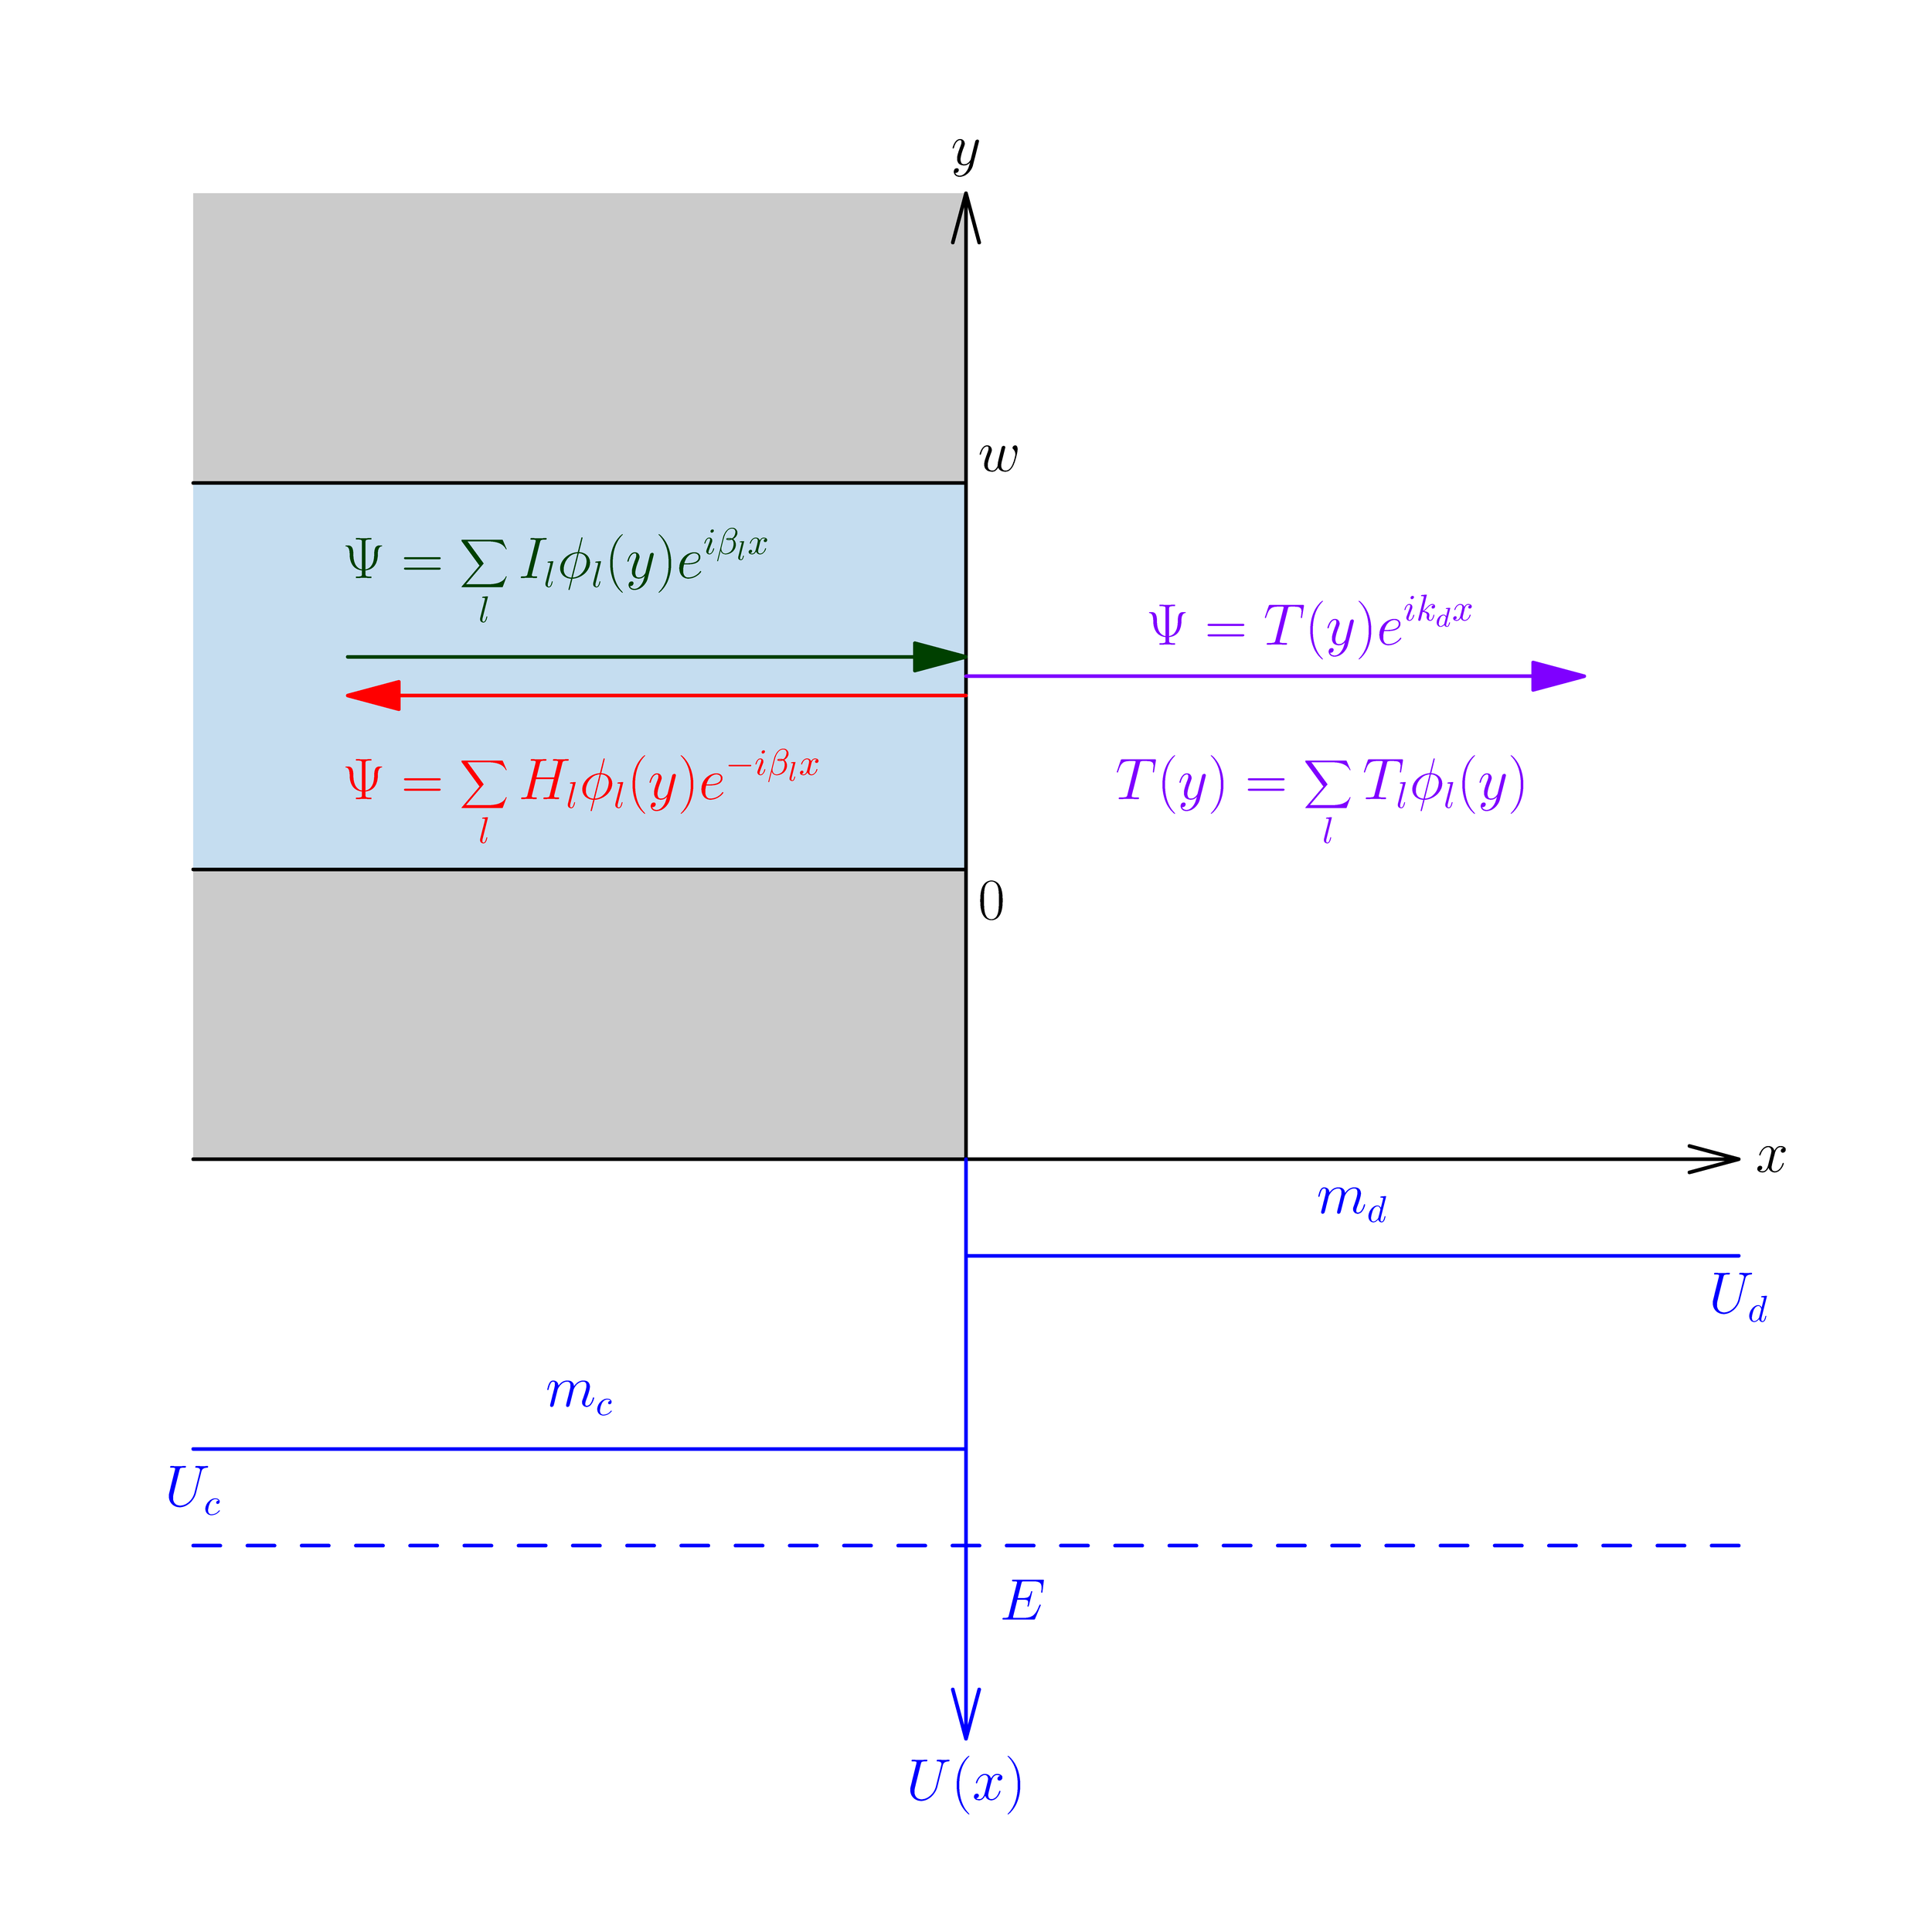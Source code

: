 //texpreamble("\usepackage{mathtext}\usepackage[russian]{babel}");
//defaultpen(font("T2A","cmr","m","n"));
settings.tex = "pdflatex";
defaultpen(fontsize(16pt)+linewidth(1));

settings.render = 16;
unitsize(2cm);

//graphical parameters
pen c_yellow = rgb("#faedcb");
pen c_green = rgb("#c9e4de");
pen c_blue = rgb("#c6def1");
pen c_purple = rgb("#dbcdf0");
pen c_red = rgb("#f2c6de");
pen c_orange = rgb("#f7d9c4");
pen c_gray = rgb("#cccccc");
pen axes = black;
pen uaxis = blue;
pen incidence_col = darkgreen;
pen reflected_col = red;
pen refracted_col = purple;
pen channel_border = black;

real width = 8;
real height = 8;
real origin_position = 3;
real u1 = 1.5;
real u2 = 0.5;
real E_total = 2;
real incidence_angle_theta1 = pi/4;
//real refraction_angle_theta2 = pi/6;
real momentum_k1 = 0.4*width;
real momentum_k2 = 0.4*width;
real d_rays = 0.1;

pair origin = (4, origin_position);
path x_axis = (0, origin_position) -- (width, origin_position);
path y_axis = origin -- origin+(0, height-origin_position);
path u_axis = origin -- origin-(0, origin_position);
path u1_line = origin-(width/2, u1) -- origin-(0, u1);
path u2_line = origin-(0, u2) -- origin+(width/2, -u2);
path energy_line = origin-(width/2, E_total) -- origin+(width/2, -E_total);

pair impact_point = origin+(0,2.5);
path impact_normal = impact_point - (0.5*width,0) -- impact_point;

pair incidence_point = impact_point - momentum_k2*(1, 0);
path incidence_ray = shift((0,d_rays))*(incidence_point -- impact_point);

pair reflection_point = impact_point - momentum_k2*(1, 0);
path reflect_ray = shift((0,-d_rays))*(impact_point -- reflection_point);

pair refraction_point = impact_point + momentum_k2*(1, 0);
path refracted_ray = impact_point -- refraction_point;

real channel_w = 1;
path channel = box(impact_point-(width/2,channel_w),impact_point+(0,channel_w));
path forbidden = box(origin-(width/2,0), origin+(0, height-origin_position));

// real nc_length_L = 4;
// real nc_width_w = 0.4;
// real period_a = 1;
// pair center = (width/2,height/2);
// path channel = box(center-(nc_length_L/2,nc_width_w),center+(nc_length_L/2,0));
// path barrier = box((width/2-nc_length_L/2,0),(width/2+nc_length_L/2,height));
// path source = box((0,0),center-(nc_length_L/2,-height/2));
// path drain = box(center+(nc_length_L/2,-height/2),(width,height));

fill(box((-1,-1),(width+1,height+1)), white);
fill(forbidden, c_gray);
fill(channel, c_blue);
draw(impact_point-(0,channel_w)--impact_point-(width/2,channel_w), channel_border);
draw(impact_point+(0,channel_w)--impact_point-(width/2,-channel_w), channel_border);

draw(x_axis, arrow=Arrow(SimpleHead), axes);
label("$x$", (width, origin_position), align=E, axes);
draw(y_axis, arrow=Arrow(SimpleHead), axes);
label("$y$", origin+(0, height-origin_position), align=N, axes);
label("$0$", impact_point-(0,channel_w), align=SE, axes);
label("$w$", impact_point-(0,-channel_w), align=NE, axes);
draw(u_axis, arrow=Arrow(SimpleHead), uaxis);
label("$U(x)$", origin-(0, origin_position), align=S, uaxis);
draw(u1_line, uaxis);
draw(u2_line, uaxis);
draw(energy_line, uaxis+dashed);
label("$U_c$", origin-(width/2, u1), align=S, uaxis);
label("$U_d$", origin+(width/2, -u2), align=S, uaxis);
label("$E$", origin+(0, -E_total), align=2E+2S, uaxis);

label("$m_c$", origin-(width/4, u1), align=2N, uaxis);
label("$m_d$", origin+(width/4, -u2), align=2N, uaxis);

draw(incidence_ray, arrow=Arrow(), incidence_col);
draw(reflect_ray, arrow=Arrow(), reflected_col);
draw(refracted_ray, arrow=Arrow(), refracted_col);

label(minipage("$$\Psi=\sum_{l} I_l \phi_l(y) e^{i \beta_l x}$$", width=3), incidence_point, align=3N, incidence_col);

label(minipage("$$\Psi=\sum_{l} H_l \phi_l(y) e^{-i \beta_l x}$$", width=3), reflection_point, align=S, reflected_col);

label(minipage("$$\Psi=T(y) e^{ik_dx}$$", width=3), impact_point+0.3*(refraction_point-impact_point), align=N, refracted_col);

label(minipage("$$T(y)=\sum_{l} T_l \phi_l(y)$$", width=3), impact_point+width*0.1*(1,0), align=S, refracted_col);

